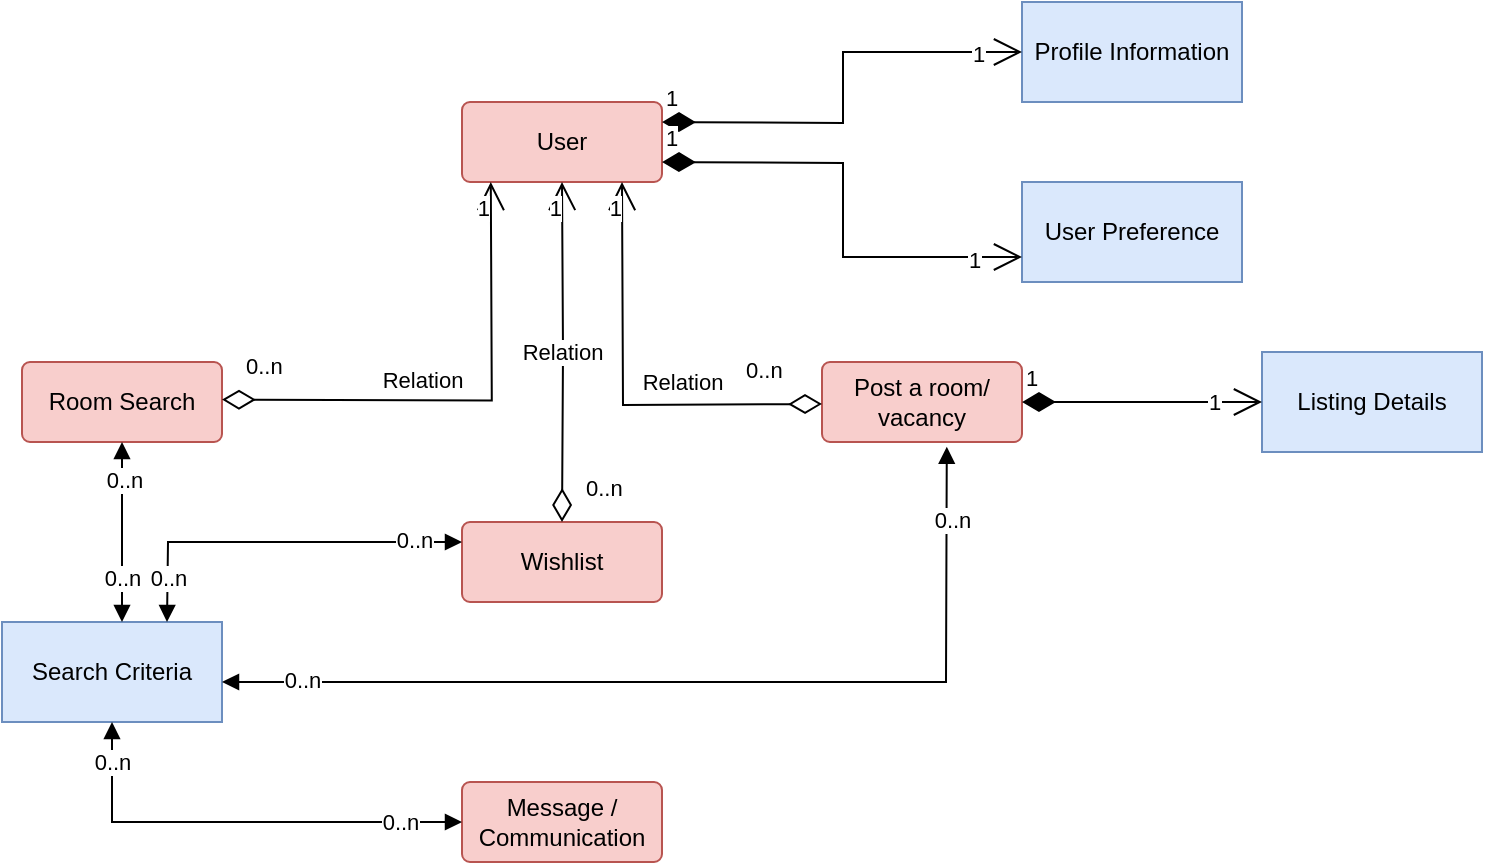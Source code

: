 <mxfile version="22.1.0" type="device">
  <diagram name="Page-1" id="sH-KzCq4Tqeg1kOqrBlv">
    <mxGraphModel dx="1050" dy="542" grid="1" gridSize="10" guides="1" tooltips="1" connect="1" arrows="1" fold="1" page="1" pageScale="1" pageWidth="850" pageHeight="1100" math="0" shadow="0">
      <root>
        <mxCell id="0" />
        <mxCell id="1" parent="0" />
        <mxCell id="xfDmOoIHwqJUyN0loFp--1" value="Profile Information" style="html=1;whiteSpace=wrap;fillColor=#dae8fc;strokeColor=#6c8ebf;" vertex="1" parent="1">
          <mxGeometry x="550" y="50" width="110" height="50" as="geometry" />
        </mxCell>
        <mxCell id="xfDmOoIHwqJUyN0loFp--2" value="User" style="rounded=1;arcSize=10;whiteSpace=wrap;html=1;align=center;fillColor=#f8cecc;strokeColor=#b85450;" vertex="1" parent="1">
          <mxGeometry x="270" y="100" width="100" height="40" as="geometry" />
        </mxCell>
        <mxCell id="xfDmOoIHwqJUyN0loFp--3" value="User Preference" style="html=1;whiteSpace=wrap;fillColor=#dae8fc;strokeColor=#6c8ebf;" vertex="1" parent="1">
          <mxGeometry x="550" y="140" width="110" height="50" as="geometry" />
        </mxCell>
        <mxCell id="xfDmOoIHwqJUyN0loFp--4" value="Room Search" style="rounded=1;arcSize=10;whiteSpace=wrap;html=1;align=center;fillColor=#f8cecc;strokeColor=#b85450;" vertex="1" parent="1">
          <mxGeometry x="50" y="230" width="100" height="40" as="geometry" />
        </mxCell>
        <mxCell id="xfDmOoIHwqJUyN0loFp--5" value="Post a room/ vacancy" style="rounded=1;arcSize=10;whiteSpace=wrap;html=1;align=center;fillColor=#f8cecc;strokeColor=#b85450;" vertex="1" parent="1">
          <mxGeometry x="450" y="230" width="100" height="40" as="geometry" />
        </mxCell>
        <mxCell id="xfDmOoIHwqJUyN0loFp--6" value="Search Criteria" style="html=1;whiteSpace=wrap;fillColor=#dae8fc;strokeColor=#6c8ebf;" vertex="1" parent="1">
          <mxGeometry x="40" y="360" width="110" height="50" as="geometry" />
        </mxCell>
        <mxCell id="xfDmOoIHwqJUyN0loFp--7" value="Wishlist" style="rounded=1;arcSize=10;whiteSpace=wrap;html=1;align=center;fillColor=#f8cecc;strokeColor=#b85450;" vertex="1" parent="1">
          <mxGeometry x="270" y="310" width="100" height="40" as="geometry" />
        </mxCell>
        <mxCell id="xfDmOoIHwqJUyN0loFp--8" value="Message / Communication" style="rounded=1;arcSize=10;whiteSpace=wrap;html=1;align=center;fillColor=#f8cecc;strokeColor=#b85450;" vertex="1" parent="1">
          <mxGeometry x="270" y="440" width="100" height="40" as="geometry" />
        </mxCell>
        <mxCell id="xfDmOoIHwqJUyN0loFp--13" value="1" style="endArrow=open;html=1;endSize=12;startArrow=diamondThin;startSize=14;startFill=1;edgeStyle=orthogonalEdgeStyle;align=left;verticalAlign=bottom;rounded=0;entryX=0;entryY=0.5;entryDx=0;entryDy=0;" edge="1" parent="1" target="xfDmOoIHwqJUyN0loFp--1">
          <mxGeometry x="-1" y="3" relative="1" as="geometry">
            <mxPoint x="370" y="110" as="sourcePoint" />
            <mxPoint x="530" y="110" as="targetPoint" />
          </mxGeometry>
        </mxCell>
        <mxCell id="xfDmOoIHwqJUyN0loFp--16" value="1" style="edgeLabel;html=1;align=center;verticalAlign=middle;resizable=0;points=[];" vertex="1" connectable="0" parent="xfDmOoIHwqJUyN0loFp--13">
          <mxGeometry x="0.786" y="-1" relative="1" as="geometry">
            <mxPoint x="1" as="offset" />
          </mxGeometry>
        </mxCell>
        <mxCell id="xfDmOoIHwqJUyN0loFp--14" value="1" style="endArrow=open;html=1;endSize=12;startArrow=diamondThin;startSize=14;startFill=1;edgeStyle=orthogonalEdgeStyle;align=left;verticalAlign=bottom;rounded=0;entryX=0;entryY=0.75;entryDx=0;entryDy=0;" edge="1" parent="1" target="xfDmOoIHwqJUyN0loFp--3">
          <mxGeometry x="-1" y="3" relative="1" as="geometry">
            <mxPoint x="370" y="130" as="sourcePoint" />
            <mxPoint x="530" y="130" as="targetPoint" />
          </mxGeometry>
        </mxCell>
        <mxCell id="xfDmOoIHwqJUyN0loFp--15" value="1" style="edgeLabel;html=1;align=center;verticalAlign=middle;resizable=0;points=[];" vertex="1" connectable="0" parent="xfDmOoIHwqJUyN0loFp--14">
          <mxGeometry x="0.788" relative="1" as="geometry">
            <mxPoint y="1" as="offset" />
          </mxGeometry>
        </mxCell>
        <mxCell id="xfDmOoIHwqJUyN0loFp--34" value="Relation" style="endArrow=open;html=1;endSize=12;startArrow=diamondThin;startSize=14;startFill=0;edgeStyle=orthogonalEdgeStyle;rounded=0;" edge="1" parent="1">
          <mxGeometry x="-0.337" y="-11" relative="1" as="geometry">
            <mxPoint x="450" y="251" as="sourcePoint" />
            <mxPoint x="350" y="140" as="targetPoint" />
            <mxPoint as="offset" />
          </mxGeometry>
        </mxCell>
        <mxCell id="xfDmOoIHwqJUyN0loFp--35" value="0..n" style="edgeLabel;resizable=0;html=1;align=left;verticalAlign=top;" connectable="0" vertex="1" parent="xfDmOoIHwqJUyN0loFp--34">
          <mxGeometry x="-1" relative="1" as="geometry">
            <mxPoint x="-40" y="-30" as="offset" />
          </mxGeometry>
        </mxCell>
        <mxCell id="xfDmOoIHwqJUyN0loFp--36" value="1" style="edgeLabel;resizable=0;html=1;align=right;verticalAlign=top;" connectable="0" vertex="1" parent="xfDmOoIHwqJUyN0loFp--34">
          <mxGeometry x="1" relative="1" as="geometry" />
        </mxCell>
        <mxCell id="xfDmOoIHwqJUyN0loFp--40" value="Listing Details" style="html=1;whiteSpace=wrap;fillColor=#dae8fc;strokeColor=#6c8ebf;" vertex="1" parent="1">
          <mxGeometry x="670" y="225" width="110" height="50" as="geometry" />
        </mxCell>
        <mxCell id="xfDmOoIHwqJUyN0loFp--41" value="Relation" style="endArrow=open;html=1;endSize=12;startArrow=diamondThin;startSize=14;startFill=0;edgeStyle=orthogonalEdgeStyle;rounded=0;entryX=0.344;entryY=1.03;entryDx=0;entryDy=0;entryPerimeter=0;" edge="1" parent="1">
          <mxGeometry x="-0.18" y="10" relative="1" as="geometry">
            <mxPoint x="150" y="248.8" as="sourcePoint" />
            <mxPoint x="284.4" y="140.0" as="targetPoint" />
            <mxPoint as="offset" />
          </mxGeometry>
        </mxCell>
        <mxCell id="xfDmOoIHwqJUyN0loFp--42" value="0..n" style="edgeLabel;resizable=0;html=1;align=left;verticalAlign=top;" connectable="0" vertex="1" parent="xfDmOoIHwqJUyN0loFp--41">
          <mxGeometry x="-1" relative="1" as="geometry">
            <mxPoint x="10" y="-30" as="offset" />
          </mxGeometry>
        </mxCell>
        <mxCell id="xfDmOoIHwqJUyN0loFp--43" value="1" style="edgeLabel;resizable=0;html=1;align=right;verticalAlign=top;" connectable="0" vertex="1" parent="xfDmOoIHwqJUyN0loFp--41">
          <mxGeometry x="1" relative="1" as="geometry" />
        </mxCell>
        <mxCell id="xfDmOoIHwqJUyN0loFp--44" value="1" style="endArrow=open;html=1;endSize=12;startArrow=diamondThin;startSize=14;startFill=1;edgeStyle=orthogonalEdgeStyle;align=left;verticalAlign=bottom;rounded=0;" edge="1" parent="1">
          <mxGeometry x="-1" y="3" relative="1" as="geometry">
            <mxPoint x="550" y="250" as="sourcePoint" />
            <mxPoint x="670" y="250" as="targetPoint" />
          </mxGeometry>
        </mxCell>
        <mxCell id="xfDmOoIHwqJUyN0loFp--45" value="1" style="edgeLabel;html=1;align=center;verticalAlign=middle;resizable=0;points=[];" vertex="1" connectable="0" parent="xfDmOoIHwqJUyN0loFp--44">
          <mxGeometry x="0.6" relative="1" as="geometry">
            <mxPoint as="offset" />
          </mxGeometry>
        </mxCell>
        <mxCell id="xfDmOoIHwqJUyN0loFp--46" value="Relation" style="endArrow=open;html=1;endSize=12;startArrow=diamondThin;startSize=14;startFill=0;edgeStyle=orthogonalEdgeStyle;rounded=0;entryX=0.5;entryY=1;entryDx=0;entryDy=0;" edge="1" parent="1" target="xfDmOoIHwqJUyN0loFp--2">
          <mxGeometry relative="1" as="geometry">
            <mxPoint x="320" y="310" as="sourcePoint" />
            <mxPoint x="470" y="290" as="targetPoint" />
          </mxGeometry>
        </mxCell>
        <mxCell id="xfDmOoIHwqJUyN0loFp--47" value="0..n" style="edgeLabel;resizable=0;html=1;align=left;verticalAlign=top;" connectable="0" vertex="1" parent="xfDmOoIHwqJUyN0loFp--46">
          <mxGeometry x="-1" relative="1" as="geometry">
            <mxPoint x="10" y="-30" as="offset" />
          </mxGeometry>
        </mxCell>
        <mxCell id="xfDmOoIHwqJUyN0loFp--48" value="1" style="edgeLabel;resizable=0;html=1;align=right;verticalAlign=top;" connectable="0" vertex="1" parent="xfDmOoIHwqJUyN0loFp--46">
          <mxGeometry x="1" relative="1" as="geometry" />
        </mxCell>
        <mxCell id="xfDmOoIHwqJUyN0loFp--60" value="" style="endArrow=block;startArrow=block;endFill=1;startFill=1;html=1;rounded=0;entryX=0.624;entryY=1.06;entryDx=0;entryDy=0;entryPerimeter=0;" edge="1" parent="1" target="xfDmOoIHwqJUyN0loFp--5">
          <mxGeometry width="160" relative="1" as="geometry">
            <mxPoint x="150" y="390" as="sourcePoint" />
            <mxPoint x="310" y="390" as="targetPoint" />
            <Array as="points">
              <mxPoint x="512" y="390" />
            </Array>
          </mxGeometry>
        </mxCell>
        <mxCell id="xfDmOoIHwqJUyN0loFp--62" value="0..n" style="edgeLabel;html=1;align=center;verticalAlign=middle;resizable=0;points=[];" vertex="1" connectable="0" parent="xfDmOoIHwqJUyN0loFp--60">
          <mxGeometry x="-0.838" y="1" relative="1" as="geometry">
            <mxPoint x="1" as="offset" />
          </mxGeometry>
        </mxCell>
        <mxCell id="xfDmOoIHwqJUyN0loFp--63" value="0..n" style="edgeLabel;html=1;align=center;verticalAlign=middle;resizable=0;points=[];" vertex="1" connectable="0" parent="xfDmOoIHwqJUyN0loFp--60">
          <mxGeometry x="0.847" y="-2" relative="1" as="geometry">
            <mxPoint as="offset" />
          </mxGeometry>
        </mxCell>
        <mxCell id="xfDmOoIHwqJUyN0loFp--64" value="" style="endArrow=block;startArrow=block;endFill=1;startFill=1;html=1;rounded=0;exitX=0.5;exitY=1;exitDx=0;exitDy=0;" edge="1" parent="1" source="xfDmOoIHwqJUyN0loFp--4">
          <mxGeometry width="160" relative="1" as="geometry">
            <mxPoint x="90" y="320" as="sourcePoint" />
            <mxPoint x="100" y="360" as="targetPoint" />
          </mxGeometry>
        </mxCell>
        <mxCell id="xfDmOoIHwqJUyN0loFp--65" value="0..n" style="edgeLabel;html=1;align=center;verticalAlign=middle;resizable=0;points=[];" vertex="1" connectable="0" parent="xfDmOoIHwqJUyN0loFp--64">
          <mxGeometry x="-0.578" y="1" relative="1" as="geometry">
            <mxPoint as="offset" />
          </mxGeometry>
        </mxCell>
        <mxCell id="xfDmOoIHwqJUyN0loFp--66" value="0..n" style="edgeLabel;html=1;align=center;verticalAlign=middle;resizable=0;points=[];" vertex="1" connectable="0" parent="xfDmOoIHwqJUyN0loFp--64">
          <mxGeometry x="0.511" relative="1" as="geometry">
            <mxPoint as="offset" />
          </mxGeometry>
        </mxCell>
        <mxCell id="xfDmOoIHwqJUyN0loFp--67" value="" style="endArrow=block;startArrow=block;endFill=1;startFill=1;html=1;rounded=0;exitX=0.5;exitY=1;exitDx=0;exitDy=0;" edge="1" parent="1" source="xfDmOoIHwqJUyN0loFp--6">
          <mxGeometry width="160" relative="1" as="geometry">
            <mxPoint x="110" y="460" as="sourcePoint" />
            <mxPoint x="270" y="460" as="targetPoint" />
            <Array as="points">
              <mxPoint x="95" y="460" />
            </Array>
          </mxGeometry>
        </mxCell>
        <mxCell id="xfDmOoIHwqJUyN0loFp--68" value="0..n" style="edgeLabel;html=1;align=center;verticalAlign=middle;resizable=0;points=[];" vertex="1" connectable="0" parent="xfDmOoIHwqJUyN0loFp--67">
          <mxGeometry x="-0.822" relative="1" as="geometry">
            <mxPoint as="offset" />
          </mxGeometry>
        </mxCell>
        <mxCell id="xfDmOoIHwqJUyN0loFp--69" value="0..n" style="edgeLabel;html=1;align=center;verticalAlign=middle;resizable=0;points=[];" vertex="1" connectable="0" parent="xfDmOoIHwqJUyN0loFp--67">
          <mxGeometry x="0.723" relative="1" as="geometry">
            <mxPoint as="offset" />
          </mxGeometry>
        </mxCell>
        <mxCell id="xfDmOoIHwqJUyN0loFp--70" value="" style="endArrow=block;startArrow=block;endFill=1;startFill=1;html=1;rounded=0;exitX=0.75;exitY=0;exitDx=0;exitDy=0;entryX=0;entryY=0.25;entryDx=0;entryDy=0;" edge="1" parent="1" source="xfDmOoIHwqJUyN0loFp--6" target="xfDmOoIHwqJUyN0loFp--7">
          <mxGeometry width="160" relative="1" as="geometry">
            <mxPoint x="120" y="330" as="sourcePoint" />
            <mxPoint x="280" y="330" as="targetPoint" />
            <Array as="points">
              <mxPoint x="123" y="320" />
            </Array>
          </mxGeometry>
        </mxCell>
        <mxCell id="xfDmOoIHwqJUyN0loFp--71" value="0..n" style="edgeLabel;html=1;align=center;verticalAlign=middle;resizable=0;points=[];" vertex="1" connectable="0" parent="xfDmOoIHwqJUyN0loFp--70">
          <mxGeometry x="0.741" y="1" relative="1" as="geometry">
            <mxPoint as="offset" />
          </mxGeometry>
        </mxCell>
        <mxCell id="xfDmOoIHwqJUyN0loFp--72" value="0..n" style="edgeLabel;html=1;align=center;verticalAlign=middle;resizable=0;points=[];" vertex="1" connectable="0" parent="xfDmOoIHwqJUyN0loFp--70">
          <mxGeometry x="-0.765" relative="1" as="geometry">
            <mxPoint as="offset" />
          </mxGeometry>
        </mxCell>
      </root>
    </mxGraphModel>
  </diagram>
</mxfile>
